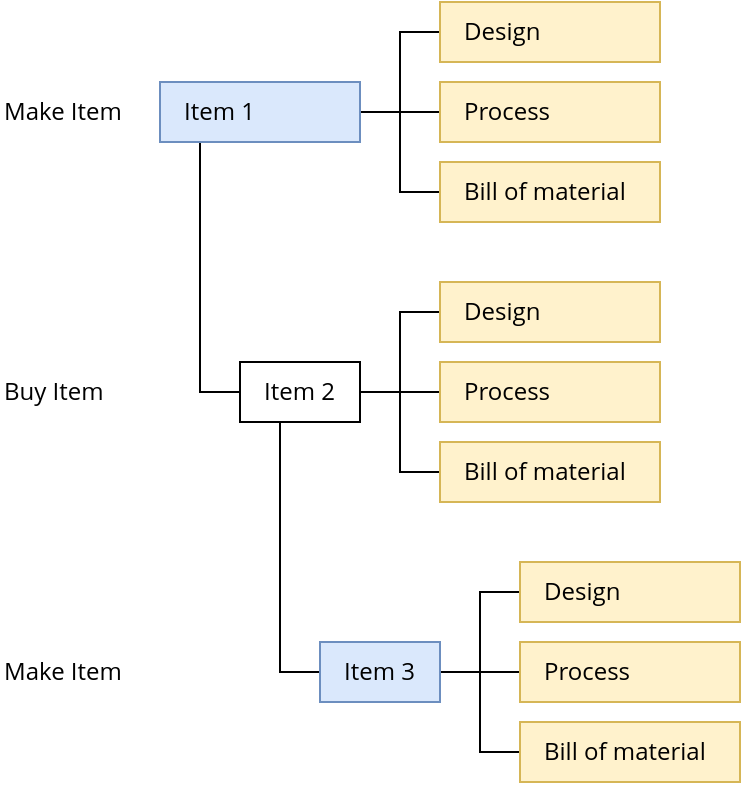 <mxfile version="13.7.9" type="device"><diagram id="KVhlb9tscZICcqevTXnx" name="Seite-1"><mxGraphModel dx="1102" dy="574" grid="1" gridSize="10" guides="1" tooltips="1" connect="1" arrows="1" fold="1" page="1" pageScale="1" pageWidth="827" pageHeight="1169" math="0" shadow="0"><root><mxCell id="0"/><mxCell id="1" parent="0"/><mxCell id="fXGUU0Yyf9Z70iMtAzyA-6" value="" style="edgeStyle=orthogonalEdgeStyle;rounded=0;orthogonalLoop=1;jettySize=auto;html=1;entryX=0;entryY=0.5;entryDx=0;entryDy=0;endArrow=none;endFill=0;fontFamily=Open Sans;fontSize=12;" parent="1" source="fXGUU0Yyf9Z70iMtAzyA-2" target="fXGUU0Yyf9Z70iMtAzyA-3" edge="1"><mxGeometry relative="1" as="geometry"/></mxCell><mxCell id="fXGUU0Yyf9Z70iMtAzyA-7" value="" style="edgeStyle=orthogonalEdgeStyle;rounded=0;orthogonalLoop=1;jettySize=auto;html=1;endArrow=none;endFill=0;entryX=0;entryY=0.5;entryDx=0;entryDy=0;fontFamily=Open Sans;fontSize=12;" parent="1" source="fXGUU0Yyf9Z70iMtAzyA-2" target="fXGUU0Yyf9Z70iMtAzyA-5" edge="1"><mxGeometry relative="1" as="geometry"/></mxCell><mxCell id="fXGUU0Yyf9Z70iMtAzyA-8" value="" style="edgeStyle=orthogonalEdgeStyle;rounded=0;orthogonalLoop=1;jettySize=auto;html=1;endArrow=none;endFill=0;entryX=0;entryY=0.5;entryDx=0;entryDy=0;fontFamily=Open Sans;fontSize=12;" parent="1" source="fXGUU0Yyf9Z70iMtAzyA-2" target="fXGUU0Yyf9Z70iMtAzyA-4" edge="1"><mxGeometry relative="1" as="geometry"/></mxCell><mxCell id="fXGUU0Yyf9Z70iMtAzyA-18" value="" style="edgeStyle=orthogonalEdgeStyle;rounded=0;orthogonalLoop=1;jettySize=auto;html=1;endArrow=none;endFill=0;entryX=0;entryY=0.5;entryDx=0;entryDy=0;fontFamily=Open Sans;fontSize=12;" parent="1" source="fXGUU0Yyf9Z70iMtAzyA-2" target="fXGUU0Yyf9Z70iMtAzyA-13" edge="1"><mxGeometry relative="1" as="geometry"><Array as="points"><mxPoint x="120" y="235"/></Array></mxGeometry></mxCell><mxCell id="fXGUU0Yyf9Z70iMtAzyA-2" value="&lt;font style=&quot;font-size: 12px;&quot;&gt;Item 1&lt;/font&gt;" style="rounded=0;whiteSpace=wrap;html=1;fillColor=#dae8fc;strokeColor=#6c8ebf;align=left;spacingLeft=10;fontFamily=Open Sans;fontSize=12;" parent="1" vertex="1"><mxGeometry x="100" y="80" width="100" height="30" as="geometry"/></mxCell><mxCell id="fXGUU0Yyf9Z70iMtAzyA-3" value="&lt;font style=&quot;font-size: 12px;&quot;&gt;Design&lt;/font&gt;" style="rounded=0;whiteSpace=wrap;html=1;fillColor=#fff2cc;strokeColor=#d6b656;align=left;spacingLeft=10;fontFamily=Open Sans;fontSize=12;" parent="1" vertex="1"><mxGeometry x="240" y="40" width="110" height="30" as="geometry"/></mxCell><mxCell id="fXGUU0Yyf9Z70iMtAzyA-4" value="&lt;font style=&quot;font-size: 12px;&quot;&gt;Process&lt;/font&gt;" style="rounded=0;whiteSpace=wrap;html=1;fillColor=#fff2cc;strokeColor=#d6b656;align=left;spacingLeft=10;fontFamily=Open Sans;fontSize=12;" parent="1" vertex="1"><mxGeometry x="240" y="80" width="110" height="30" as="geometry"/></mxCell><mxCell id="fXGUU0Yyf9Z70iMtAzyA-5" value="&lt;font style=&quot;font-size: 12px;&quot;&gt;Bill of material&lt;/font&gt;" style="rounded=0;whiteSpace=wrap;html=1;fillColor=#fff2cc;strokeColor=#d6b656;align=left;spacingLeft=10;fontFamily=Open Sans;fontSize=12;" parent="1" vertex="1"><mxGeometry x="240" y="120" width="110" height="30" as="geometry"/></mxCell><mxCell id="fXGUU0Yyf9Z70iMtAzyA-9" value="Make Item" style="text;html=1;strokeColor=none;fillColor=none;align=left;verticalAlign=middle;whiteSpace=wrap;rounded=0;fontFamily=Open Sans;fontSize=12;" parent="1" vertex="1"><mxGeometry x="20" y="80" width="70" height="30" as="geometry"/></mxCell><mxCell id="fXGUU0Yyf9Z70iMtAzyA-10" value="" style="edgeStyle=orthogonalEdgeStyle;rounded=0;orthogonalLoop=1;jettySize=auto;html=1;entryX=0;entryY=0.5;entryDx=0;entryDy=0;endArrow=none;endFill=0;fontFamily=Open Sans;fontSize=12;" parent="1" source="fXGUU0Yyf9Z70iMtAzyA-13" target="fXGUU0Yyf9Z70iMtAzyA-14" edge="1"><mxGeometry relative="1" as="geometry"/></mxCell><mxCell id="fXGUU0Yyf9Z70iMtAzyA-11" value="" style="edgeStyle=orthogonalEdgeStyle;rounded=0;orthogonalLoop=1;jettySize=auto;html=1;endArrow=none;endFill=0;entryX=0;entryY=0.5;entryDx=0;entryDy=0;fontFamily=Open Sans;fontSize=12;" parent="1" source="fXGUU0Yyf9Z70iMtAzyA-13" target="fXGUU0Yyf9Z70iMtAzyA-16" edge="1"><mxGeometry relative="1" as="geometry"/></mxCell><mxCell id="fXGUU0Yyf9Z70iMtAzyA-12" value="" style="edgeStyle=orthogonalEdgeStyle;rounded=0;orthogonalLoop=1;jettySize=auto;html=1;endArrow=none;endFill=0;entryX=0;entryY=0.5;entryDx=0;entryDy=0;fontFamily=Open Sans;fontSize=12;" parent="1" source="fXGUU0Yyf9Z70iMtAzyA-13" target="fXGUU0Yyf9Z70iMtAzyA-15" edge="1"><mxGeometry relative="1" as="geometry"/></mxCell><mxCell id="fXGUU0Yyf9Z70iMtAzyA-26" value="" style="edgeStyle=orthogonalEdgeStyle;rounded=0;orthogonalLoop=1;jettySize=auto;html=1;endArrow=none;endFill=0;entryX=0;entryY=0.5;entryDx=0;entryDy=0;fontFamily=Open Sans;fontSize=12;" parent="1" source="fXGUU0Yyf9Z70iMtAzyA-13" target="fXGUU0Yyf9Z70iMtAzyA-22" edge="1"><mxGeometry relative="1" as="geometry"><Array as="points"><mxPoint x="160" y="375"/></Array></mxGeometry></mxCell><mxCell id="fXGUU0Yyf9Z70iMtAzyA-13" value="&lt;font style=&quot;font-size: 12px;&quot;&gt;Item 2&lt;/font&gt;" style="rounded=0;whiteSpace=wrap;html=1;spacingLeft=10;align=left;fontFamily=Open Sans;fontSize=12;" parent="1" vertex="1"><mxGeometry x="140" y="220" width="60" height="30" as="geometry"/></mxCell><mxCell id="fXGUU0Yyf9Z70iMtAzyA-14" value="&lt;font style=&quot;font-size: 12px;&quot;&gt;Design&lt;/font&gt;" style="rounded=0;whiteSpace=wrap;html=1;fillColor=#fff2cc;strokeColor=#d6b656;align=left;spacingLeft=10;fontFamily=Open Sans;fontSize=12;" parent="1" vertex="1"><mxGeometry x="240" y="180" width="110" height="30" as="geometry"/></mxCell><mxCell id="fXGUU0Yyf9Z70iMtAzyA-15" value="&lt;font style=&quot;font-size: 12px;&quot;&gt;Process&lt;/font&gt;" style="rounded=0;whiteSpace=wrap;html=1;fillColor=#fff2cc;strokeColor=#d6b656;align=left;spacingLeft=10;fontFamily=Open Sans;fontSize=12;" parent="1" vertex="1"><mxGeometry x="240" y="220" width="110" height="30" as="geometry"/></mxCell><mxCell id="fXGUU0Yyf9Z70iMtAzyA-16" value="&lt;font style=&quot;font-size: 12px;&quot;&gt;Bill of material&lt;/font&gt;" style="rounded=0;whiteSpace=wrap;html=1;fillColor=#fff2cc;strokeColor=#d6b656;align=left;spacingLeft=10;fontFamily=Open Sans;fontSize=12;" parent="1" vertex="1"><mxGeometry x="240" y="260" width="110" height="30" as="geometry"/></mxCell><mxCell id="fXGUU0Yyf9Z70iMtAzyA-17" value="Buy Item" style="text;html=1;strokeColor=none;fillColor=none;align=left;verticalAlign=middle;whiteSpace=wrap;rounded=0;fontFamily=Open Sans;fontSize=12;" parent="1" vertex="1"><mxGeometry x="20" y="220" width="80" height="30" as="geometry"/></mxCell><mxCell id="fXGUU0Yyf9Z70iMtAzyA-19" value="" style="edgeStyle=orthogonalEdgeStyle;rounded=0;orthogonalLoop=1;jettySize=auto;html=1;entryX=0;entryY=0.5;entryDx=0;entryDy=0;endArrow=none;endFill=0;fontFamily=Open Sans;fontSize=12;" parent="1" source="fXGUU0Yyf9Z70iMtAzyA-22" target="fXGUU0Yyf9Z70iMtAzyA-23" edge="1"><mxGeometry relative="1" as="geometry"/></mxCell><mxCell id="fXGUU0Yyf9Z70iMtAzyA-20" value="" style="edgeStyle=orthogonalEdgeStyle;rounded=0;orthogonalLoop=1;jettySize=auto;html=1;endArrow=none;endFill=0;entryX=0;entryY=0.5;entryDx=0;entryDy=0;fontFamily=Open Sans;fontSize=12;" parent="1" source="fXGUU0Yyf9Z70iMtAzyA-22" target="fXGUU0Yyf9Z70iMtAzyA-25" edge="1"><mxGeometry relative="1" as="geometry"/></mxCell><mxCell id="fXGUU0Yyf9Z70iMtAzyA-21" value="" style="edgeStyle=orthogonalEdgeStyle;rounded=0;orthogonalLoop=1;jettySize=auto;html=1;endArrow=none;endFill=0;entryX=0;entryY=0.5;entryDx=0;entryDy=0;fontFamily=Open Sans;fontSize=12;" parent="1" source="fXGUU0Yyf9Z70iMtAzyA-22" target="fXGUU0Yyf9Z70iMtAzyA-24" edge="1"><mxGeometry relative="1" as="geometry"/></mxCell><mxCell id="fXGUU0Yyf9Z70iMtAzyA-22" value="&lt;font style=&quot;font-size: 12px;&quot;&gt;Item 3&lt;/font&gt;" style="rounded=0;whiteSpace=wrap;html=1;align=left;spacingLeft=10;fillColor=#dae8fc;strokeColor=#6c8ebf;fontFamily=Open Sans;fontSize=12;" parent="1" vertex="1"><mxGeometry x="180" y="360" width="60" height="30" as="geometry"/></mxCell><mxCell id="fXGUU0Yyf9Z70iMtAzyA-23" value="&lt;font style=&quot;font-size: 12px;&quot;&gt;Design&lt;/font&gt;" style="rounded=0;whiteSpace=wrap;html=1;fillColor=#fff2cc;strokeColor=#d6b656;align=left;spacingLeft=10;fontFamily=Open Sans;fontSize=12;" parent="1" vertex="1"><mxGeometry x="280" y="320" width="110" height="30" as="geometry"/></mxCell><mxCell id="fXGUU0Yyf9Z70iMtAzyA-24" value="&lt;font style=&quot;font-size: 12px;&quot;&gt;Process&lt;/font&gt;" style="rounded=0;whiteSpace=wrap;html=1;fillColor=#fff2cc;strokeColor=#d6b656;align=left;spacingLeft=10;fontFamily=Open Sans;fontSize=12;" parent="1" vertex="1"><mxGeometry x="280" y="360" width="110" height="30" as="geometry"/></mxCell><mxCell id="fXGUU0Yyf9Z70iMtAzyA-25" value="&lt;font style=&quot;font-size: 12px;&quot;&gt;Bill of material&lt;/font&gt;" style="rounded=0;whiteSpace=wrap;html=1;fillColor=#fff2cc;strokeColor=#d6b656;align=left;spacingLeft=10;fontFamily=Open Sans;fontSize=12;" parent="1" vertex="1"><mxGeometry x="280" y="400" width="110" height="30" as="geometry"/></mxCell><mxCell id="fXGUU0Yyf9Z70iMtAzyA-27" value="Make Item" style="text;html=1;strokeColor=none;fillColor=none;align=left;verticalAlign=middle;whiteSpace=wrap;rounded=0;fontFamily=Open Sans;fontSize=12;" parent="1" vertex="1"><mxGeometry x="20" y="360" width="80" height="30" as="geometry"/></mxCell></root></mxGraphModel></diagram></mxfile>